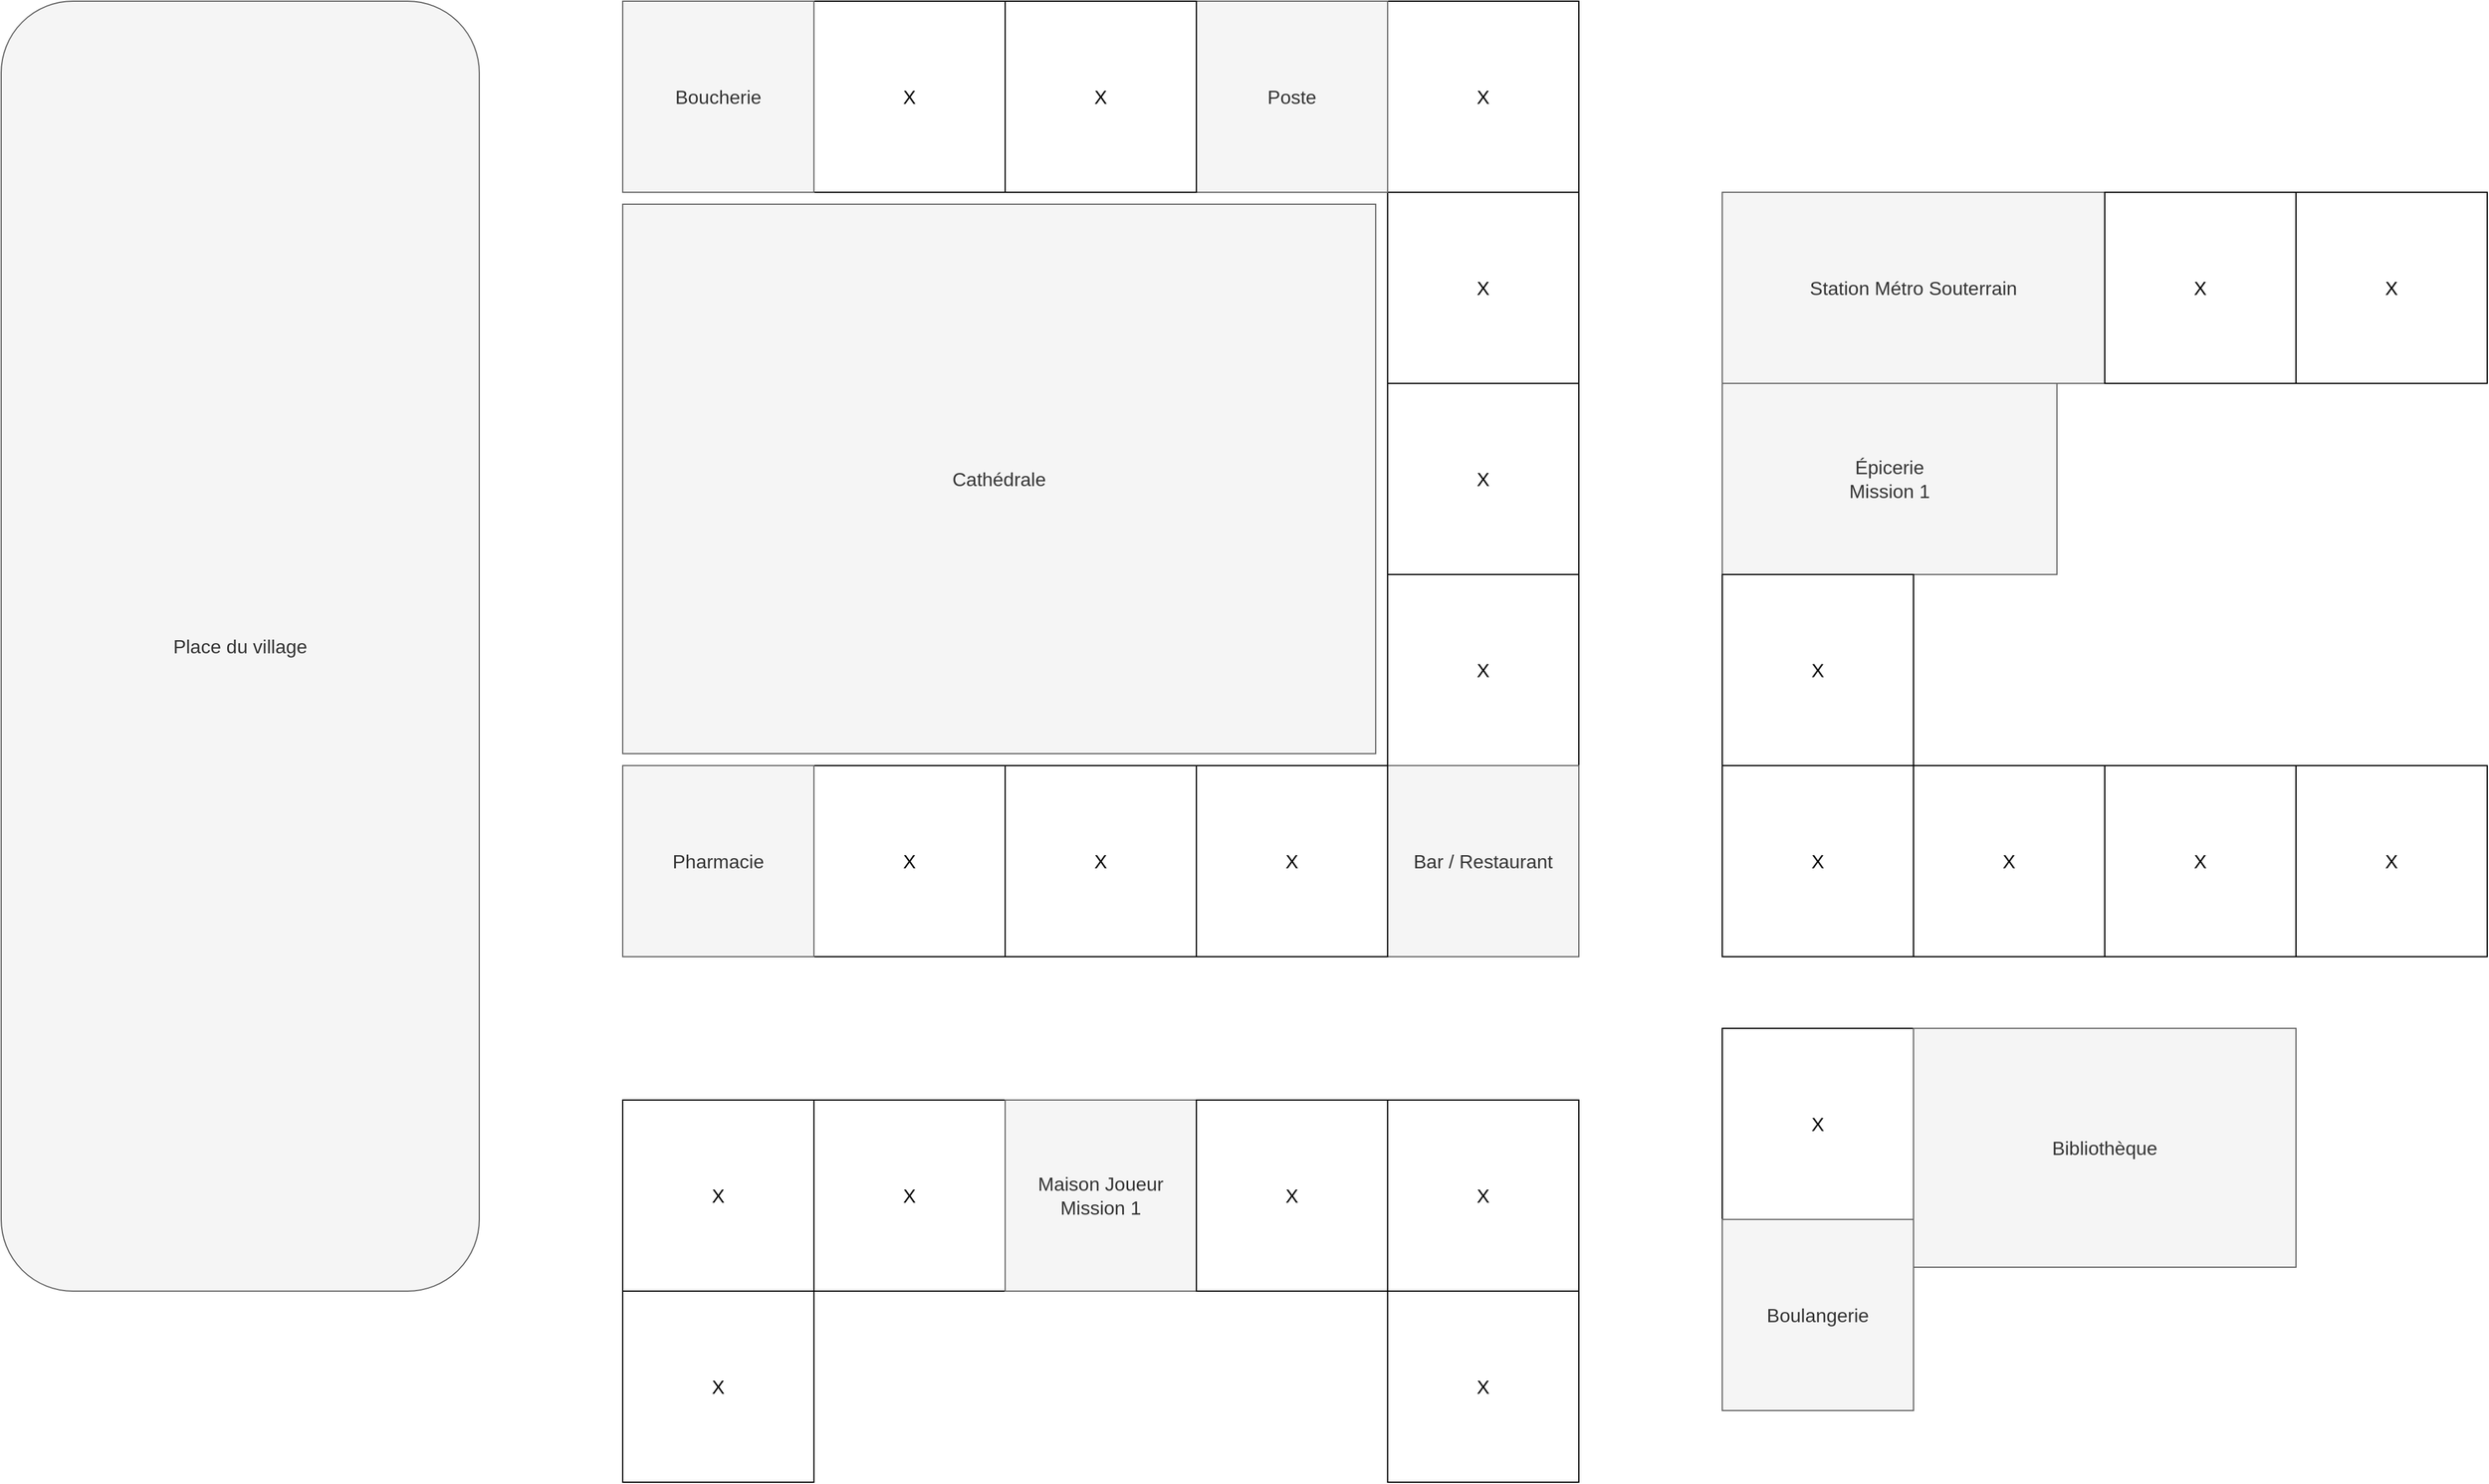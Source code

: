<mxfile version="20.8.13" type="device"><diagram name="PlanDeVille" id="pbChPXsLrNf5u8C8UXB-"><mxGraphModel dx="3452" dy="2522" grid="1" gridSize="10" guides="1" tooltips="1" connect="1" arrows="1" fold="1" page="1" pageScale="1" pageWidth="827" pageHeight="1169" math="0" shadow="0"><root><mxCell id="0"/><mxCell id="1" parent="0"/><mxCell id="pTg5xJvcizt_yMVEabTW-1" value="Épicerie&lt;br style=&quot;font-size: 16px;&quot;&gt;Mission 1" style="rounded=0;whiteSpace=wrap;html=1;fontSize=16;fillColor=#f5f5f5;fontColor=#333333;strokeColor=#666666;" vertex="1" parent="1"><mxGeometry x="640" y="40" width="280" height="160" as="geometry"/></mxCell><mxCell id="pTg5xJvcizt_yMVEabTW-2" value="X" style="rounded=0;whiteSpace=wrap;html=1;fontSize=16;" vertex="1" parent="1"><mxGeometry x="640" y="200" width="160" height="160" as="geometry"/></mxCell><mxCell id="pTg5xJvcizt_yMVEabTW-3" value="X" style="rounded=0;whiteSpace=wrap;html=1;fontSize=16;" vertex="1" parent="1"><mxGeometry x="640" y="360" width="160" height="160" as="geometry"/></mxCell><mxCell id="pTg5xJvcizt_yMVEabTW-4" value="X" style="rounded=0;whiteSpace=wrap;html=1;fontSize=16;" vertex="1" parent="1"><mxGeometry x="360" y="40" width="160" height="160" as="geometry"/></mxCell><mxCell id="pTg5xJvcizt_yMVEabTW-5" value="X" style="rounded=0;whiteSpace=wrap;html=1;fontSize=16;" vertex="1" parent="1"><mxGeometry x="360" y="200" width="160" height="160" as="geometry"/></mxCell><mxCell id="pTg5xJvcizt_yMVEabTW-6" value="Bar / Restaurant" style="rounded=0;whiteSpace=wrap;html=1;fontSize=16;fillColor=#f5f5f5;fontColor=#333333;strokeColor=#666666;" vertex="1" parent="1"><mxGeometry x="360" y="360" width="160" height="160" as="geometry"/></mxCell><mxCell id="pTg5xJvcizt_yMVEabTW-7" value="X" style="rounded=0;whiteSpace=wrap;html=1;fontSize=16;" vertex="1" parent="1"><mxGeometry x="200" y="360" width="160" height="160" as="geometry"/></mxCell><mxCell id="pTg5xJvcizt_yMVEabTW-8" value="X" style="rounded=0;whiteSpace=wrap;html=1;fontSize=16;" vertex="1" parent="1"><mxGeometry x="40" y="360" width="160" height="160" as="geometry"/></mxCell><mxCell id="pTg5xJvcizt_yMVEabTW-9" value="X" style="rounded=0;whiteSpace=wrap;html=1;fontSize=16;" vertex="1" parent="1"><mxGeometry x="-120" y="360" width="160" height="160" as="geometry"/></mxCell><mxCell id="pTg5xJvcizt_yMVEabTW-10" value="Pharmacie" style="rounded=0;whiteSpace=wrap;html=1;fontSize=16;fillColor=#f5f5f5;fontColor=#333333;strokeColor=#666666;" vertex="1" parent="1"><mxGeometry x="-280" y="360" width="160" height="160" as="geometry"/></mxCell><mxCell id="pTg5xJvcizt_yMVEabTW-11" value="X" style="rounded=0;whiteSpace=wrap;html=1;fontSize=16;" vertex="1" parent="1"><mxGeometry x="-280" y="640" width="160" height="160" as="geometry"/></mxCell><mxCell id="pTg5xJvcizt_yMVEabTW-12" value="X" style="rounded=0;whiteSpace=wrap;html=1;fontSize=16;" vertex="1" parent="1"><mxGeometry x="-120" y="640" width="160" height="160" as="geometry"/></mxCell><mxCell id="pTg5xJvcizt_yMVEabTW-13" value="Maison Joueur&lt;br&gt;Mission 1" style="rounded=0;whiteSpace=wrap;html=1;fontSize=16;fillColor=#f5f5f5;fontColor=#333333;strokeColor=#666666;" vertex="1" parent="1"><mxGeometry x="40" y="640" width="160" height="160" as="geometry"/></mxCell><mxCell id="pTg5xJvcizt_yMVEabTW-14" value="X" style="rounded=0;whiteSpace=wrap;html=1;fontSize=16;" vertex="1" parent="1"><mxGeometry x="200" y="640" width="160" height="160" as="geometry"/></mxCell><mxCell id="pTg5xJvcizt_yMVEabTW-15" value="X" style="rounded=0;whiteSpace=wrap;html=1;fontSize=16;" vertex="1" parent="1"><mxGeometry x="360" y="640" width="160" height="160" as="geometry"/></mxCell><mxCell id="pTg5xJvcizt_yMVEabTW-16" value="X" style="rounded=0;whiteSpace=wrap;html=1;fontSize=16;" vertex="1" parent="1"><mxGeometry x="640" y="580" width="160" height="160" as="geometry"/></mxCell><mxCell id="pTg5xJvcizt_yMVEabTW-17" value="Boulangerie" style="rounded=0;whiteSpace=wrap;html=1;fontSize=16;fillColor=#f5f5f5;fontColor=#333333;strokeColor=#666666;" vertex="1" parent="1"><mxGeometry x="640" y="740" width="160" height="160" as="geometry"/></mxCell><mxCell id="pTg5xJvcizt_yMVEabTW-18" value="Cathédrale" style="rounded=0;whiteSpace=wrap;html=1;fontSize=16;fillColor=#f5f5f5;fontColor=#333333;strokeColor=#666666;" vertex="1" parent="1"><mxGeometry x="-280" y="-110" width="630" height="460" as="geometry"/></mxCell><mxCell id="pTg5xJvcizt_yMVEabTW-19" value="X" style="rounded=0;whiteSpace=wrap;html=1;fontSize=16;" vertex="1" parent="1"><mxGeometry x="360" y="-120" width="160" height="160" as="geometry"/></mxCell><mxCell id="pTg5xJvcizt_yMVEabTW-20" value="Station Métro Souterrain" style="rounded=0;whiteSpace=wrap;html=1;fontSize=16;fillColor=#f5f5f5;fontColor=#333333;strokeColor=#666666;" vertex="1" parent="1"><mxGeometry x="640" y="-120" width="320" height="160" as="geometry"/></mxCell><mxCell id="pTg5xJvcizt_yMVEabTW-21" value="X" style="rounded=0;whiteSpace=wrap;html=1;fontSize=16;" vertex="1" parent="1"><mxGeometry x="360" y="-280" width="160" height="160" as="geometry"/></mxCell><mxCell id="pTg5xJvcizt_yMVEabTW-22" value="Poste" style="rounded=0;whiteSpace=wrap;html=1;fontSize=16;fillColor=#f5f5f5;fontColor=#333333;strokeColor=#666666;" vertex="1" parent="1"><mxGeometry x="200" y="-280" width="160" height="160" as="geometry"/></mxCell><mxCell id="pTg5xJvcizt_yMVEabTW-23" value="X" style="rounded=0;whiteSpace=wrap;html=1;fontSize=16;" vertex="1" parent="1"><mxGeometry x="40" y="-280" width="160" height="160" as="geometry"/></mxCell><mxCell id="pTg5xJvcizt_yMVEabTW-24" value="X" style="rounded=0;whiteSpace=wrap;html=1;fontSize=16;" vertex="1" parent="1"><mxGeometry x="-120" y="-280" width="160" height="160" as="geometry"/></mxCell><mxCell id="pTg5xJvcizt_yMVEabTW-25" value="Boucherie" style="rounded=0;whiteSpace=wrap;html=1;fontSize=16;fillColor=#f5f5f5;fontColor=#333333;strokeColor=#666666;" vertex="1" parent="1"><mxGeometry x="-280" y="-280" width="160" height="160" as="geometry"/></mxCell><mxCell id="pTg5xJvcizt_yMVEabTW-26" value="X" style="rounded=0;whiteSpace=wrap;html=1;fontSize=16;" vertex="1" parent="1"><mxGeometry x="960" y="-120" width="160" height="160" as="geometry"/></mxCell><mxCell id="pTg5xJvcizt_yMVEabTW-27" value="X" style="rounded=0;whiteSpace=wrap;html=1;fontSize=16;" vertex="1" parent="1"><mxGeometry x="1120" y="-120" width="160" height="160" as="geometry"/></mxCell><mxCell id="pTg5xJvcizt_yMVEabTW-28" value="X" style="rounded=0;whiteSpace=wrap;html=1;fontSize=16;" vertex="1" parent="1"><mxGeometry x="800" y="360" width="160" height="160" as="geometry"/></mxCell><mxCell id="pTg5xJvcizt_yMVEabTW-29" value="X" style="rounded=0;whiteSpace=wrap;html=1;fontSize=16;" vertex="1" parent="1"><mxGeometry x="960" y="360" width="160" height="160" as="geometry"/></mxCell><mxCell id="pTg5xJvcizt_yMVEabTW-30" value="X" style="rounded=0;whiteSpace=wrap;html=1;fontSize=16;" vertex="1" parent="1"><mxGeometry x="1120" y="360" width="160" height="160" as="geometry"/></mxCell><mxCell id="pTg5xJvcizt_yMVEabTW-31" value="Bibliothèque" style="rounded=0;whiteSpace=wrap;html=1;fontSize=16;fillColor=#f5f5f5;fontColor=#333333;strokeColor=#666666;" vertex="1" parent="1"><mxGeometry x="800" y="580" width="320" height="200" as="geometry"/></mxCell><mxCell id="pTg5xJvcizt_yMVEabTW-32" value="Place du village" style="rounded=1;whiteSpace=wrap;html=1;fontSize=16;fillColor=#f5f5f5;fontColor=#333333;strokeColor=#666666;" vertex="1" parent="1"><mxGeometry x="-800" y="-280" width="400" height="1080" as="geometry"/></mxCell><mxCell id="pTg5xJvcizt_yMVEabTW-33" value="X" style="rounded=0;whiteSpace=wrap;html=1;fontSize=16;" vertex="1" parent="1"><mxGeometry x="360" y="800" width="160" height="160" as="geometry"/></mxCell><mxCell id="pTg5xJvcizt_yMVEabTW-34" value="X" style="rounded=0;whiteSpace=wrap;html=1;fontSize=16;" vertex="1" parent="1"><mxGeometry x="-280" y="800" width="160" height="160" as="geometry"/></mxCell></root></mxGraphModel></diagram></mxfile>